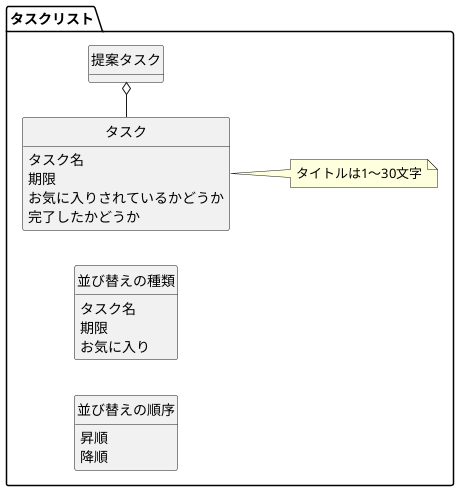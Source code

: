 @startuml
left to right direction

hide circle
hide method

package タスクリスト {
    class タスク {
        タスク名
        期限
        お気に入りされているかどうか
        完了したかどうか
    }

    note right: タイトルは1〜30文字

    class 提案タスク {
    }

    enum 並び替えの種類 {
        タスク名
        期限
        お気に入り
    }

    enum 並び替えの順序 {
        昇順
        降順
    }

    タスク -o 提案タスク
}
@enduml
